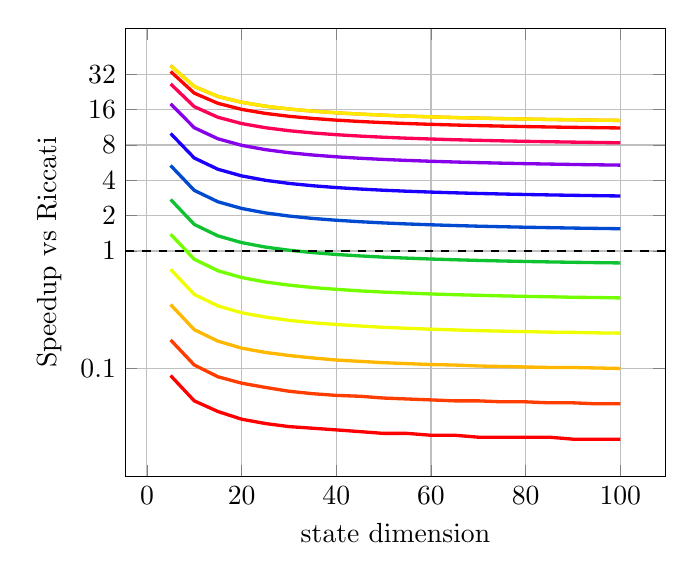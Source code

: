 \begin{tikzpicture}
\begin{axis}[xlabel={state dimension}, ylabel={Speedup vs Riccati}, ymode={log}, log ticks with fixed point, legend style={at={(1.1,0.5)}, anchor=west}, grid={major}, ytick={0.1,1.0,2.0,4.0,8.0,16.0,32.0}]
    \addplot+[color={rgb,1:red,1.0;green,0.0;blue,-0.0}, very thick, solid, no marks]
        table[row sep={\\}]
        {
            \\
            5.0  0.087  \\
            10.0  0.053  \\
            15.0  0.043  \\
            20.0  0.037  \\
            25.0  0.034  \\
            30.0  0.032  \\
            35.0  0.031  \\
            40.0  0.03  \\
            45.0  0.029  \\
            50.0  0.028  \\
            55.0  0.028  \\
            60.0  0.027  \\
            65.0  0.027  \\
            70.0  0.026  \\
            75.0  0.026  \\
            80.0  0.026  \\
            85.0  0.026  \\
            90.0  0.025  \\
            95.0  0.025  \\
            100.0  0.025  \\
        }
        ;
    \addplot+[color={rgb,1:red,1.0;green,0.239;blue,0.0}, very thick, solid, no marks]
        table[row sep={\\}]
        {
            \\
            5.0  0.175  \\
            10.0  0.107  \\
            15.0  0.085  \\
            20.0  0.075  \\
            25.0  0.069  \\
            30.0  0.064  \\
            35.0  0.061  \\
            40.0  0.059  \\
            45.0  0.058  \\
            50.0  0.056  \\
            55.0  0.055  \\
            60.0  0.054  \\
            65.0  0.053  \\
            70.0  0.053  \\
            75.0  0.052  \\
            80.0  0.052  \\
            85.0  0.051  \\
            90.0  0.051  \\
            95.0  0.05  \\
            100.0  0.05  \\
        }
        ;
    \addplot+[color={rgb,1:red,1.0;green,0.716;blue,0.0}, very thick, solid, no marks]
        table[row sep={\\}]
        {
            \\
            5.0  0.35  \\
            10.0  0.214  \\
            15.0  0.171  \\
            20.0  0.149  \\
            25.0  0.137  \\
            30.0  0.129  \\
            35.0  0.123  \\
            40.0  0.118  \\
            45.0  0.115  \\
            50.0  0.112  \\
            55.0  0.11  \\
            60.0  0.108  \\
            65.0  0.107  \\
            70.0  0.105  \\
            75.0  0.104  \\
            80.0  0.103  \\
            85.0  0.102  \\
            90.0  0.102  \\
            95.0  0.101  \\
            100.0  0.1  \\
        }
        ;
    \addplot+[color={rgb,1:red,0.939;green,1.0;blue,0.0}, very thick, solid, no marks]
        table[row sep={\\}]
        {
            \\
            5.0  0.698  \\
            10.0  0.427  \\
            15.0  0.341  \\
            20.0  0.298  \\
            25.0  0.274  \\
            30.0  0.257  \\
            35.0  0.245  \\
            40.0  0.237  \\
            45.0  0.23  \\
            50.0  0.224  \\
            55.0  0.22  \\
            60.0  0.216  \\
            65.0  0.213  \\
            70.0  0.21  \\
            75.0  0.208  \\
            80.0  0.206  \\
            85.0  0.204  \\
            90.0  0.203  \\
            95.0  0.201  \\
            100.0  0.2  \\
        }
        ;
    \addplot+[color={rgb,1:red,0.451;green,1.0;blue,0.0}, very thick, solid, no marks]
        table[row sep={\\}]
        {
            \\
            5.0  1.391  \\
            10.0  0.851  \\
            15.0  0.679  \\
            20.0  0.595  \\
            25.0  0.545  \\
            30.0  0.513  \\
            35.0  0.489  \\
            40.0  0.472  \\
            45.0  0.458  \\
            50.0  0.447  \\
            55.0  0.439  \\
            60.0  0.431  \\
            65.0  0.425  \\
            70.0  0.42  \\
            75.0  0.415  \\
            80.0  0.411  \\
            85.0  0.408  \\
            90.0  0.404  \\
            95.0  0.402  \\
            100.0  0.399  \\
        }
        ;
    \addplot+[color={rgb,1:red,0.056;green,0.76;blue,0.191}, very thick, solid, no marks]
        table[row sep={\\}]
        {
            \\
            5.0  2.75  \\
            10.0  1.685  \\
            15.0  1.346  \\
            20.0  1.18  \\
            25.0  1.081  \\
            30.0  1.016  \\
            35.0  0.97  \\
            40.0  0.935  \\
            45.0  0.909  \\
            50.0  0.887  \\
            55.0  0.87  \\
            60.0  0.855  \\
            65.0  0.843  \\
            70.0  0.832  \\
            75.0  0.823  \\
            80.0  0.815  \\
            85.0  0.808  \\
            90.0  0.802  \\
            95.0  0.797  \\
            100.0  0.792  \\
        }
        ;
    \addplot+[color={rgb,1:red,0.0;green,0.291;blue,0.818}, very thick, solid, no marks]
        table[row sep={\\}]
        {
            \\
            5.0  5.347  \\
            10.0  3.285  \\
            15.0  2.627  \\
            20.0  2.305  \\
            25.0  2.113  \\
            30.0  1.986  \\
            35.0  1.896  \\
            40.0  1.829  \\
            45.0  1.777  \\
            50.0  1.735  \\
            55.0  1.701  \\
            60.0  1.673  \\
            65.0  1.649  \\
            70.0  1.628  \\
            75.0  1.611  \\
            80.0  1.595  \\
            85.0  1.582  \\
            90.0  1.569  \\
            95.0  1.559  \\
            100.0  1.549  \\
        }
        ;
    \addplot+[color={rgb,1:red,0.104;green,0.0;blue,1.0}, very thick, solid, no marks]
        table[row sep={\\}]
        {
            \\
            5.0  10.026  \\
            10.0  6.198  \\
            15.0  4.969  \\
            20.0  4.364  \\
            25.0  4.005  \\
            30.0  3.767  \\
            35.0  3.598  \\
            40.0  3.471  \\
            45.0  3.373  \\
            50.0  3.294  \\
            55.0  3.23  \\
            60.0  3.177  \\
            65.0  3.132  \\
            70.0  3.093  \\
            75.0  3.06  \\
            80.0  3.031  \\
            85.0  3.005  \\
            90.0  2.982  \\
            95.0  2.962  \\
            100.0  2.943  \\
        }
        ;
    \addplot+[color={rgb,1:red,0.527;green,0.0;blue,0.912}, very thick, solid, no marks]
        table[row sep={\\}]
        {
            \\
            5.0  17.955  \\
            10.0  11.221  \\
            15.0  9.032  \\
            20.0  7.95  \\
            25.0  7.305  \\
            30.0  6.877  \\
            35.0  6.572  \\
            40.0  6.344  \\
            45.0  6.167  \\
            50.0  6.025  \\
            55.0  5.909  \\
            60.0  5.813  \\
            65.0  5.731  \\
            70.0  5.662  \\
            75.0  5.601  \\
            80.0  5.548  \\
            85.0  5.502  \\
            90.0  5.46  \\
            95.0  5.423  \\
            100.0  5.39  \\
        }
        ;
    \addplot+[color={rgb,1:red,1.0;green,0.0;blue,0.34}, very thick, solid, no marks]
        table[row sep={\\}]
        {
            \\
            5.0  26.497  \\
            10.0  16.958  \\
            15.0  13.771  \\
            20.0  12.178  \\
            25.0  11.222  \\
            30.0  10.585  \\
            35.0  10.129  \\
            40.0  9.788  \\
            45.0  9.523  \\
            50.0  9.31  \\
            55.0  9.136  \\
            60.0  8.992  \\
            65.0  8.869  \\
            70.0  8.764  \\
            75.0  8.673  \\
            80.0  8.593  \\
            85.0  8.523  \\
            90.0  8.461  \\
            95.0  8.405  \\
            100.0  8.354  \\
        }
        ;
    \addplot+[color={rgb,1:red,1.0;green,0.013;blue,0.0}, very thick, solid, no marks]
        table[row sep={\\}]
        {
            \\
            5.0  33.791  \\
            10.0  22.102  \\
            15.0  18.102  \\
            20.0  16.081  \\
            25.0  14.861  \\
            30.0  14.045  \\
            35.0  13.46  \\
            40.0  13.021  \\
            45.0  12.679  \\
            50.0  12.405  \\
            55.0  12.18  \\
            60.0  11.993  \\
            65.0  11.834  \\
            70.0  11.698  \\
            75.0  11.58  \\
            80.0  11.477  \\
            85.0  11.386  \\
            90.0  11.305  \\
            95.0  11.232  \\
            100.0  11.167  \\
        }
        ;
    \addplot+[color={rgb,1:red,1.0;green,0.499;blue,0.0}, very thick, solid, no marks]
        table[row sep={\\}]
        {
            \\
            5.0  37.945  \\
            10.0  25.167  \\
            15.0  20.733  \\
            20.0  18.478  \\
            25.0  17.112  \\
            30.0  16.195  \\
            35.0  15.537  \\
            40.0  15.042  \\
            45.0  14.656  \\
            50.0  14.346  \\
            55.0  14.092  \\
            60.0  13.88  \\
            65.0  13.701  \\
            70.0  13.547  \\
            75.0  13.414  \\
            80.0  13.297  \\
            85.0  13.193  \\
            90.0  13.102  \\
            95.0  13.019  \\
            100.0  12.945  \\
        }
        ;
    \addplot+[color={rgb,1:red,1.0;green,0.913;blue,0.0}, very thick, solid, no marks]
        table[row sep={\\}]
        {
            \\
            5.0  37.945  \\
            10.0  25.167  \\
            15.0  20.733  \\
            20.0  18.478  \\
            25.0  17.112  \\
            30.0  16.195  \\
            35.0  15.537  \\
            40.0  15.042  \\
            45.0  14.656  \\
            50.0  14.346  \\
            55.0  14.092  \\
            60.0  13.88  \\
            65.0  13.701  \\
            70.0  13.547  \\
            75.0  13.414  \\
            80.0  13.297  \\
            85.0  13.193  \\
            90.0  13.102  \\
            95.0  13.019  \\
            100.0  12.945  \\
        }
        ;
    \draw[dashed, color={black}] ({rel axis cs:1,0}|-{axis cs:0,1}) -- ({rel axis cs:0,0}|-{axis cs:0,1});
\end{axis}
\end{tikzpicture}
